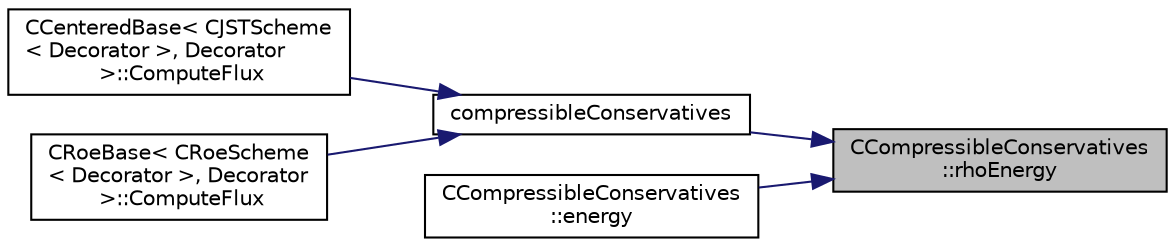 digraph "CCompressibleConservatives::rhoEnergy"
{
 // LATEX_PDF_SIZE
  edge [fontname="Helvetica",fontsize="10",labelfontname="Helvetica",labelfontsize="10"];
  node [fontname="Helvetica",fontsize="10",shape=record];
  rankdir="RL";
  Node1 [label="CCompressibleConservatives\l::rhoEnergy",height=0.2,width=0.4,color="black", fillcolor="grey75", style="filled", fontcolor="black",tooltip=" "];
  Node1 -> Node2 [dir="back",color="midnightblue",fontsize="10",style="solid",fontname="Helvetica"];
  Node2 [label="compressibleConservatives",height=0.2,width=0.4,color="black", fillcolor="white", style="filled",URL="$variables_8hpp.html#ad0f683ee2456d4c1365af8df849dcb80",tooltip="Primitive to conservative conversion."];
  Node2 -> Node3 [dir="back",color="midnightblue",fontsize="10",style="solid",fontname="Helvetica"];
  Node3 [label="CCenteredBase\< CJSTScheme\l\< Decorator \>, Decorator\l \>::ComputeFlux",height=0.2,width=0.4,color="black", fillcolor="white", style="filled",URL="$classCCenteredBase.html#ac9b1510a81f92bcdc4c319b415d1ea82",tooltip="Implementation of the base centered flux."];
  Node2 -> Node4 [dir="back",color="midnightblue",fontsize="10",style="solid",fontname="Helvetica"];
  Node4 [label="CRoeBase\< CRoeScheme\l\< Decorator \>, Decorator\l \>::ComputeFlux",height=0.2,width=0.4,color="black", fillcolor="white", style="filled",URL="$classCRoeBase.html#a66014e97b96e951548712bc65bb2857e",tooltip="Implementation of the base Roe flux."];
  Node1 -> Node5 [dir="back",color="midnightblue",fontsize="10",style="solid",fontname="Helvetica"];
  Node5 [label="CCompressibleConservatives\l::energy",height=0.2,width=0.4,color="black", fillcolor="white", style="filled",URL="$structCCompressibleConservatives.html#a62442be021114b391d6911da59bc33a9",tooltip=" "];
}
